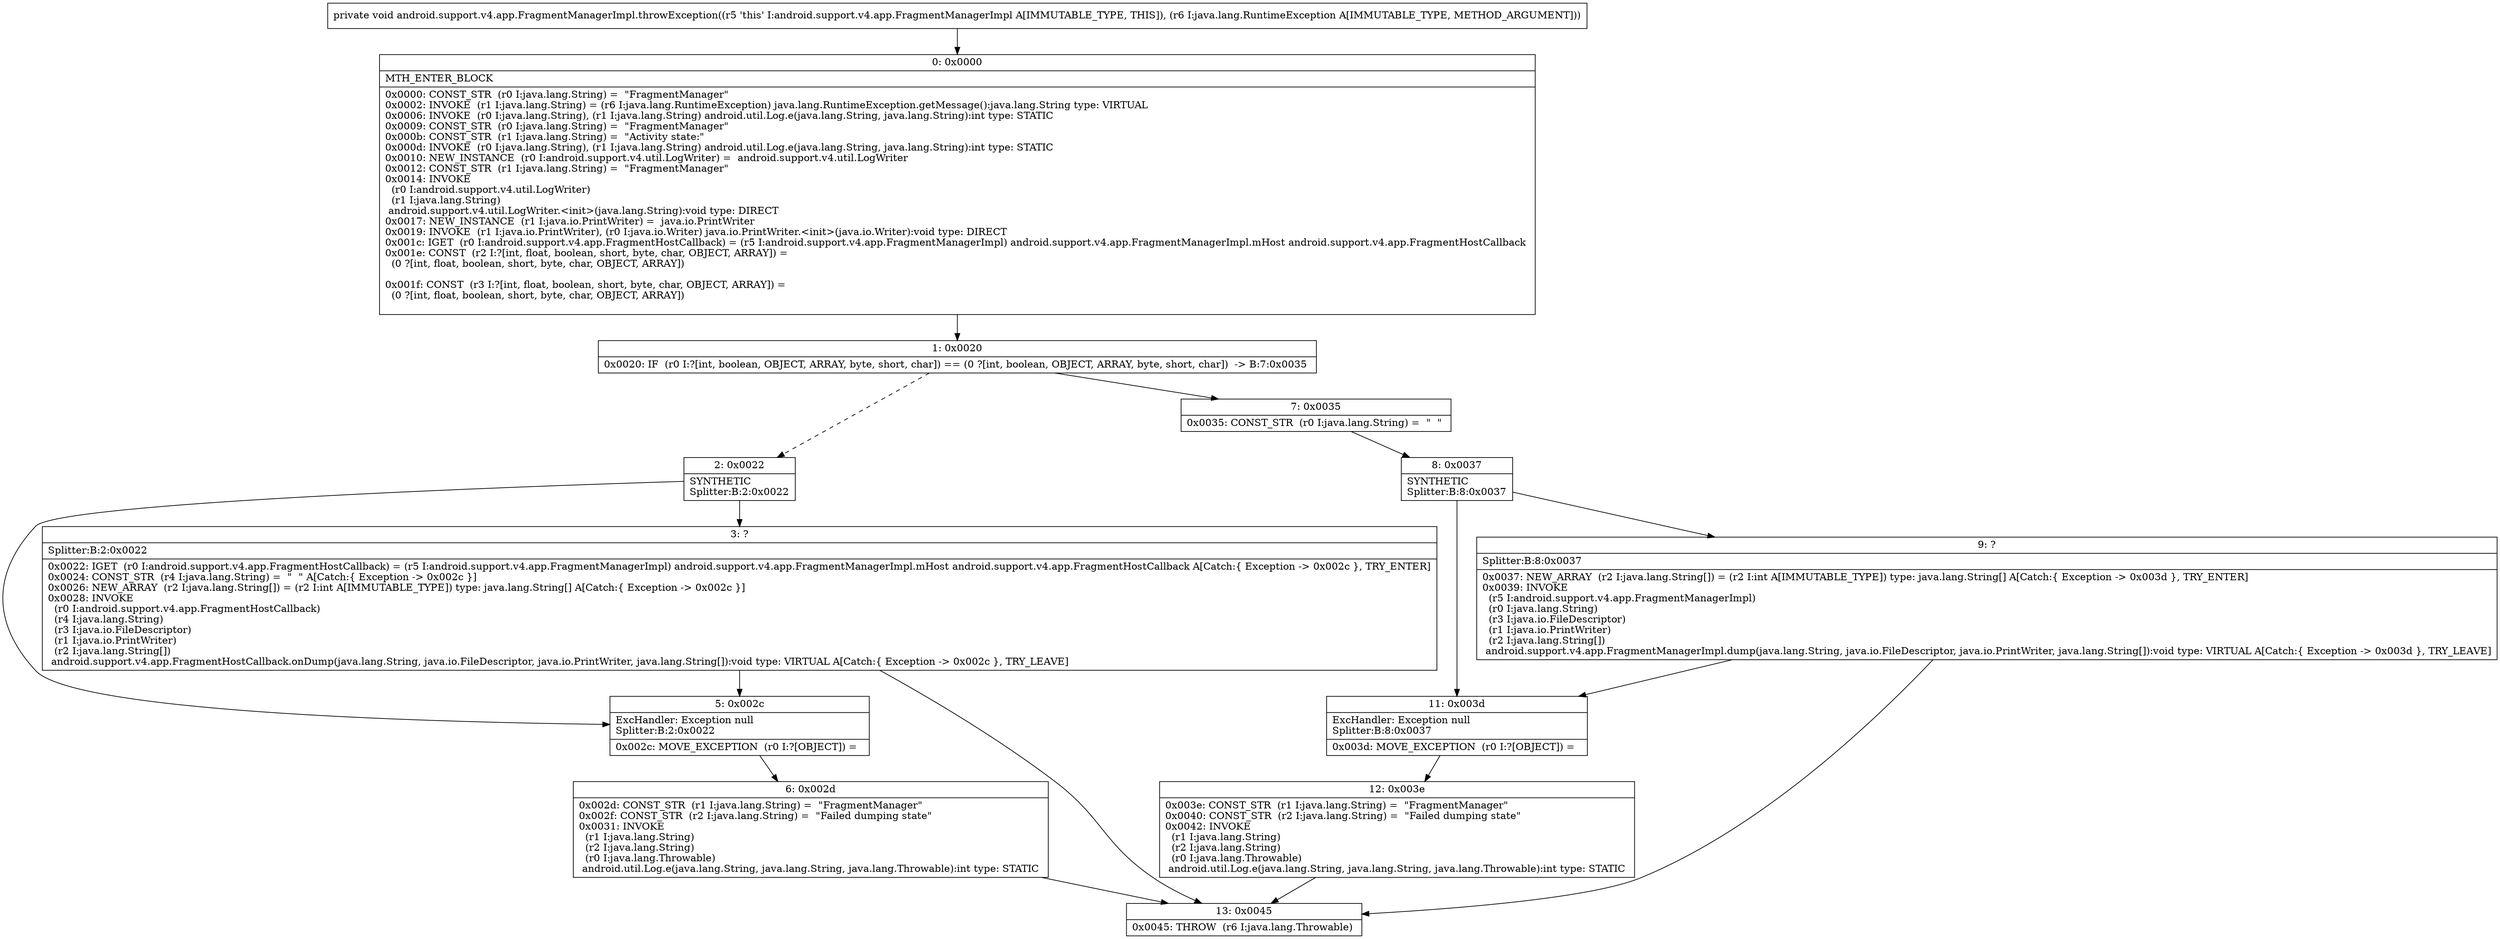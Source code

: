 digraph "CFG forandroid.support.v4.app.FragmentManagerImpl.throwException(Ljava\/lang\/RuntimeException;)V" {
Node_0 [shape=record,label="{0\:\ 0x0000|MTH_ENTER_BLOCK\l|0x0000: CONST_STR  (r0 I:java.lang.String) =  \"FragmentManager\" \l0x0002: INVOKE  (r1 I:java.lang.String) = (r6 I:java.lang.RuntimeException) java.lang.RuntimeException.getMessage():java.lang.String type: VIRTUAL \l0x0006: INVOKE  (r0 I:java.lang.String), (r1 I:java.lang.String) android.util.Log.e(java.lang.String, java.lang.String):int type: STATIC \l0x0009: CONST_STR  (r0 I:java.lang.String) =  \"FragmentManager\" \l0x000b: CONST_STR  (r1 I:java.lang.String) =  \"Activity state:\" \l0x000d: INVOKE  (r0 I:java.lang.String), (r1 I:java.lang.String) android.util.Log.e(java.lang.String, java.lang.String):int type: STATIC \l0x0010: NEW_INSTANCE  (r0 I:android.support.v4.util.LogWriter) =  android.support.v4.util.LogWriter \l0x0012: CONST_STR  (r1 I:java.lang.String) =  \"FragmentManager\" \l0x0014: INVOKE  \l  (r0 I:android.support.v4.util.LogWriter)\l  (r1 I:java.lang.String)\l android.support.v4.util.LogWriter.\<init\>(java.lang.String):void type: DIRECT \l0x0017: NEW_INSTANCE  (r1 I:java.io.PrintWriter) =  java.io.PrintWriter \l0x0019: INVOKE  (r1 I:java.io.PrintWriter), (r0 I:java.io.Writer) java.io.PrintWriter.\<init\>(java.io.Writer):void type: DIRECT \l0x001c: IGET  (r0 I:android.support.v4.app.FragmentHostCallback) = (r5 I:android.support.v4.app.FragmentManagerImpl) android.support.v4.app.FragmentManagerImpl.mHost android.support.v4.app.FragmentHostCallback \l0x001e: CONST  (r2 I:?[int, float, boolean, short, byte, char, OBJECT, ARRAY]) = \l  (0 ?[int, float, boolean, short, byte, char, OBJECT, ARRAY])\l \l0x001f: CONST  (r3 I:?[int, float, boolean, short, byte, char, OBJECT, ARRAY]) = \l  (0 ?[int, float, boolean, short, byte, char, OBJECT, ARRAY])\l \l}"];
Node_1 [shape=record,label="{1\:\ 0x0020|0x0020: IF  (r0 I:?[int, boolean, OBJECT, ARRAY, byte, short, char]) == (0 ?[int, boolean, OBJECT, ARRAY, byte, short, char])  \-\> B:7:0x0035 \l}"];
Node_2 [shape=record,label="{2\:\ 0x0022|SYNTHETIC\lSplitter:B:2:0x0022\l}"];
Node_3 [shape=record,label="{3\:\ ?|Splitter:B:2:0x0022\l|0x0022: IGET  (r0 I:android.support.v4.app.FragmentHostCallback) = (r5 I:android.support.v4.app.FragmentManagerImpl) android.support.v4.app.FragmentManagerImpl.mHost android.support.v4.app.FragmentHostCallback A[Catch:\{ Exception \-\> 0x002c \}, TRY_ENTER]\l0x0024: CONST_STR  (r4 I:java.lang.String) =  \"  \" A[Catch:\{ Exception \-\> 0x002c \}]\l0x0026: NEW_ARRAY  (r2 I:java.lang.String[]) = (r2 I:int A[IMMUTABLE_TYPE]) type: java.lang.String[] A[Catch:\{ Exception \-\> 0x002c \}]\l0x0028: INVOKE  \l  (r0 I:android.support.v4.app.FragmentHostCallback)\l  (r4 I:java.lang.String)\l  (r3 I:java.io.FileDescriptor)\l  (r1 I:java.io.PrintWriter)\l  (r2 I:java.lang.String[])\l android.support.v4.app.FragmentHostCallback.onDump(java.lang.String, java.io.FileDescriptor, java.io.PrintWriter, java.lang.String[]):void type: VIRTUAL A[Catch:\{ Exception \-\> 0x002c \}, TRY_LEAVE]\l}"];
Node_5 [shape=record,label="{5\:\ 0x002c|ExcHandler: Exception null\lSplitter:B:2:0x0022\l|0x002c: MOVE_EXCEPTION  (r0 I:?[OBJECT]) =  \l}"];
Node_6 [shape=record,label="{6\:\ 0x002d|0x002d: CONST_STR  (r1 I:java.lang.String) =  \"FragmentManager\" \l0x002f: CONST_STR  (r2 I:java.lang.String) =  \"Failed dumping state\" \l0x0031: INVOKE  \l  (r1 I:java.lang.String)\l  (r2 I:java.lang.String)\l  (r0 I:java.lang.Throwable)\l android.util.Log.e(java.lang.String, java.lang.String, java.lang.Throwable):int type: STATIC \l}"];
Node_7 [shape=record,label="{7\:\ 0x0035|0x0035: CONST_STR  (r0 I:java.lang.String) =  \"  \" \l}"];
Node_8 [shape=record,label="{8\:\ 0x0037|SYNTHETIC\lSplitter:B:8:0x0037\l}"];
Node_9 [shape=record,label="{9\:\ ?|Splitter:B:8:0x0037\l|0x0037: NEW_ARRAY  (r2 I:java.lang.String[]) = (r2 I:int A[IMMUTABLE_TYPE]) type: java.lang.String[] A[Catch:\{ Exception \-\> 0x003d \}, TRY_ENTER]\l0x0039: INVOKE  \l  (r5 I:android.support.v4.app.FragmentManagerImpl)\l  (r0 I:java.lang.String)\l  (r3 I:java.io.FileDescriptor)\l  (r1 I:java.io.PrintWriter)\l  (r2 I:java.lang.String[])\l android.support.v4.app.FragmentManagerImpl.dump(java.lang.String, java.io.FileDescriptor, java.io.PrintWriter, java.lang.String[]):void type: VIRTUAL A[Catch:\{ Exception \-\> 0x003d \}, TRY_LEAVE]\l}"];
Node_11 [shape=record,label="{11\:\ 0x003d|ExcHandler: Exception null\lSplitter:B:8:0x0037\l|0x003d: MOVE_EXCEPTION  (r0 I:?[OBJECT]) =  \l}"];
Node_12 [shape=record,label="{12\:\ 0x003e|0x003e: CONST_STR  (r1 I:java.lang.String) =  \"FragmentManager\" \l0x0040: CONST_STR  (r2 I:java.lang.String) =  \"Failed dumping state\" \l0x0042: INVOKE  \l  (r1 I:java.lang.String)\l  (r2 I:java.lang.String)\l  (r0 I:java.lang.Throwable)\l android.util.Log.e(java.lang.String, java.lang.String, java.lang.Throwable):int type: STATIC \l}"];
Node_13 [shape=record,label="{13\:\ 0x0045|0x0045: THROW  (r6 I:java.lang.Throwable) \l}"];
MethodNode[shape=record,label="{private void android.support.v4.app.FragmentManagerImpl.throwException((r5 'this' I:android.support.v4.app.FragmentManagerImpl A[IMMUTABLE_TYPE, THIS]), (r6 I:java.lang.RuntimeException A[IMMUTABLE_TYPE, METHOD_ARGUMENT])) }"];
MethodNode -> Node_0;
Node_0 -> Node_1;
Node_1 -> Node_2[style=dashed];
Node_1 -> Node_7;
Node_2 -> Node_3;
Node_2 -> Node_5;
Node_3 -> Node_5;
Node_3 -> Node_13;
Node_5 -> Node_6;
Node_6 -> Node_13;
Node_7 -> Node_8;
Node_8 -> Node_9;
Node_8 -> Node_11;
Node_9 -> Node_11;
Node_9 -> Node_13;
Node_11 -> Node_12;
Node_12 -> Node_13;
}

